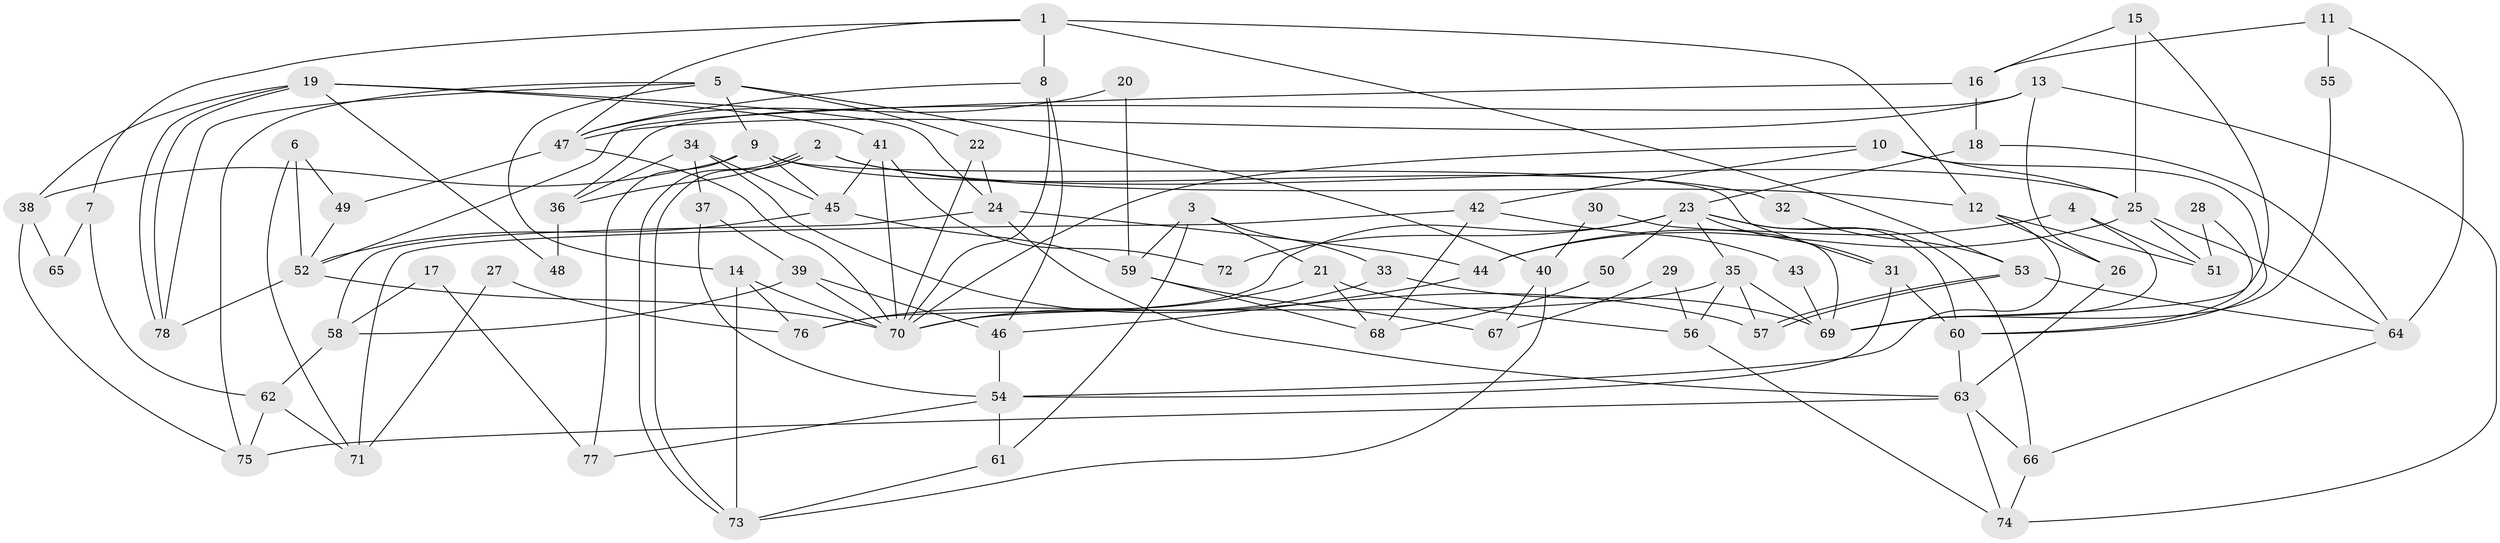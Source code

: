 // coarse degree distribution, {5: 0.1111111111111111, 7: 0.1111111111111111, 4: 0.16666666666666666, 8: 0.07407407407407407, 6: 0.14814814814814814, 3: 0.12962962962962962, 12: 0.018518518518518517, 2: 0.2222222222222222, 11: 0.018518518518518517}
// Generated by graph-tools (version 1.1) at 2025/52/02/27/25 19:52:04]
// undirected, 78 vertices, 156 edges
graph export_dot {
graph [start="1"]
  node [color=gray90,style=filled];
  1;
  2;
  3;
  4;
  5;
  6;
  7;
  8;
  9;
  10;
  11;
  12;
  13;
  14;
  15;
  16;
  17;
  18;
  19;
  20;
  21;
  22;
  23;
  24;
  25;
  26;
  27;
  28;
  29;
  30;
  31;
  32;
  33;
  34;
  35;
  36;
  37;
  38;
  39;
  40;
  41;
  42;
  43;
  44;
  45;
  46;
  47;
  48;
  49;
  50;
  51;
  52;
  53;
  54;
  55;
  56;
  57;
  58;
  59;
  60;
  61;
  62;
  63;
  64;
  65;
  66;
  67;
  68;
  69;
  70;
  71;
  72;
  73;
  74;
  75;
  76;
  77;
  78;
  1 -- 8;
  1 -- 47;
  1 -- 7;
  1 -- 12;
  1 -- 53;
  2 -- 73;
  2 -- 73;
  2 -- 12;
  2 -- 25;
  2 -- 36;
  3 -- 33;
  3 -- 61;
  3 -- 21;
  3 -- 59;
  4 -- 44;
  4 -- 51;
  4 -- 69;
  5 -- 22;
  5 -- 9;
  5 -- 14;
  5 -- 40;
  5 -- 75;
  5 -- 78;
  6 -- 71;
  6 -- 52;
  6 -- 49;
  7 -- 62;
  7 -- 65;
  8 -- 47;
  8 -- 70;
  8 -- 46;
  9 -- 45;
  9 -- 31;
  9 -- 32;
  9 -- 38;
  9 -- 77;
  10 -- 25;
  10 -- 60;
  10 -- 42;
  10 -- 70;
  11 -- 16;
  11 -- 64;
  11 -- 55;
  12 -- 54;
  12 -- 26;
  12 -- 51;
  13 -- 36;
  13 -- 74;
  13 -- 26;
  13 -- 47;
  14 -- 70;
  14 -- 73;
  14 -- 76;
  15 -- 16;
  15 -- 25;
  15 -- 69;
  16 -- 18;
  16 -- 52;
  17 -- 77;
  17 -- 58;
  18 -- 23;
  18 -- 64;
  19 -- 41;
  19 -- 78;
  19 -- 78;
  19 -- 24;
  19 -- 38;
  19 -- 48;
  20 -- 47;
  20 -- 59;
  21 -- 76;
  21 -- 56;
  21 -- 68;
  22 -- 24;
  22 -- 70;
  23 -- 66;
  23 -- 35;
  23 -- 31;
  23 -- 50;
  23 -- 60;
  23 -- 72;
  23 -- 76;
  24 -- 63;
  24 -- 44;
  24 -- 58;
  25 -- 64;
  25 -- 44;
  25 -- 51;
  26 -- 63;
  27 -- 71;
  27 -- 76;
  28 -- 60;
  28 -- 51;
  29 -- 56;
  29 -- 67;
  30 -- 69;
  30 -- 40;
  31 -- 60;
  31 -- 54;
  32 -- 53;
  33 -- 69;
  33 -- 70;
  34 -- 57;
  34 -- 37;
  34 -- 36;
  34 -- 45;
  35 -- 69;
  35 -- 70;
  35 -- 56;
  35 -- 57;
  36 -- 48;
  37 -- 39;
  37 -- 54;
  38 -- 65;
  38 -- 75;
  39 -- 46;
  39 -- 70;
  39 -- 58;
  40 -- 73;
  40 -- 67;
  41 -- 45;
  41 -- 70;
  41 -- 72;
  42 -- 68;
  42 -- 43;
  42 -- 71;
  43 -- 69;
  44 -- 46;
  45 -- 52;
  45 -- 59;
  46 -- 54;
  47 -- 49;
  47 -- 70;
  49 -- 52;
  50 -- 68;
  52 -- 78;
  52 -- 70;
  53 -- 57;
  53 -- 57;
  53 -- 64;
  54 -- 61;
  54 -- 77;
  55 -- 69;
  56 -- 74;
  58 -- 62;
  59 -- 67;
  59 -- 68;
  60 -- 63;
  61 -- 73;
  62 -- 75;
  62 -- 71;
  63 -- 75;
  63 -- 66;
  63 -- 74;
  64 -- 66;
  66 -- 74;
}
